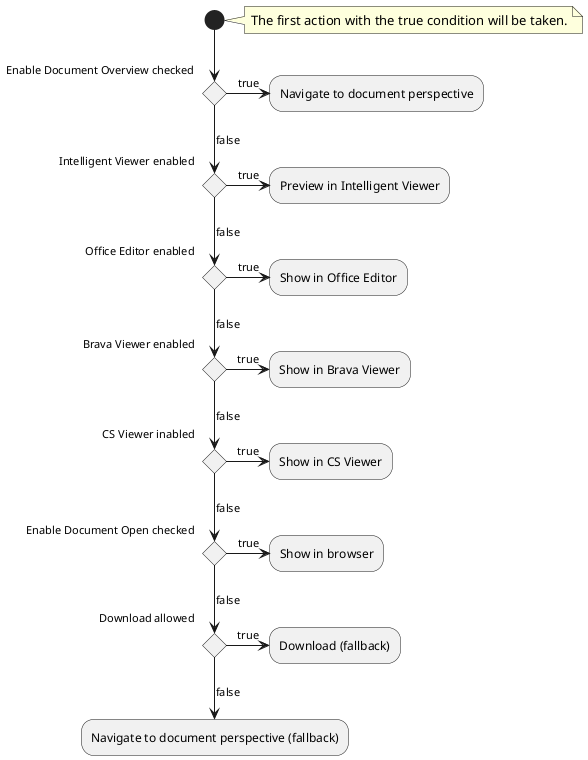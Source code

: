 @startuml

note right
The first action with the true condition will be taken.
end note

(*) --> if "Enable Document Overview checked" then
     ->[true] "Navigate to document perspective"
else
-->[false] if "Intelligent Viewer enabled" then
 ->[true] "Preview in Intelligent Viewer"
  else
  -->[false] if "Office Editor enabled" then
  ->[true] "Show in Office Editor"
    else
    -->[false] if "Brava Viewer enabled" then
    ->[true] "Show in Brava Viewer"
      else
      -->[false] if "CS Viewer inabled" then
      ->[true] "Show in CS Viewer"
      else
        -->[false] if "Enable Document Open checked" then
        ->[true] "Show in browser"
        else
        -->[false] if "Download allowed" then
        ->[true] "Download (fallback)"
          else
          -->[false] "Navigate to document perspective (fallback)"
        endif
      endif
    endif
  endif
endif

@enduml